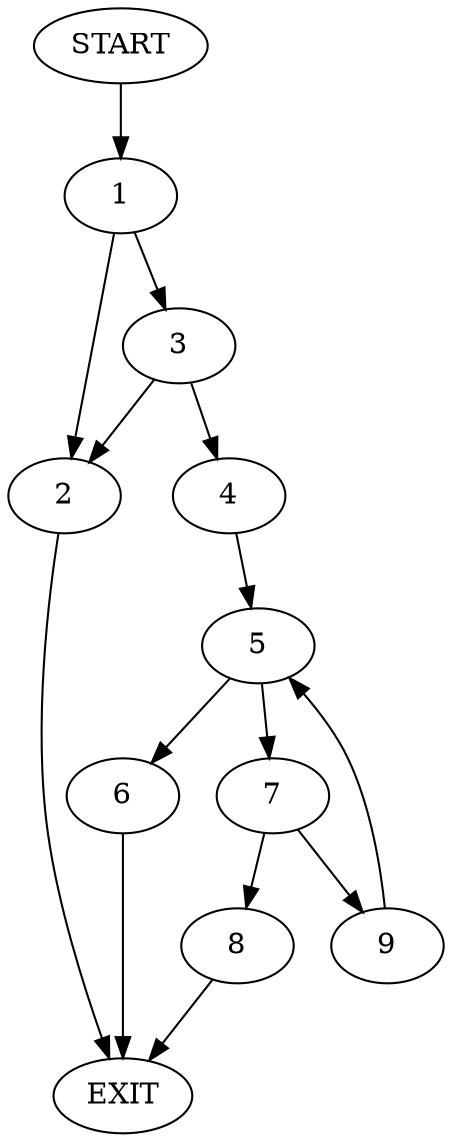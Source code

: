 digraph {
0 [label="START"]
10 [label="EXIT"]
0 -> 1
1 -> 2
1 -> 3
2 -> 10
3 -> 4
3 -> 2
4 -> 5
5 -> 6
5 -> 7
7 -> 8
7 -> 9
6 -> 10
8 -> 10
9 -> 5
}
